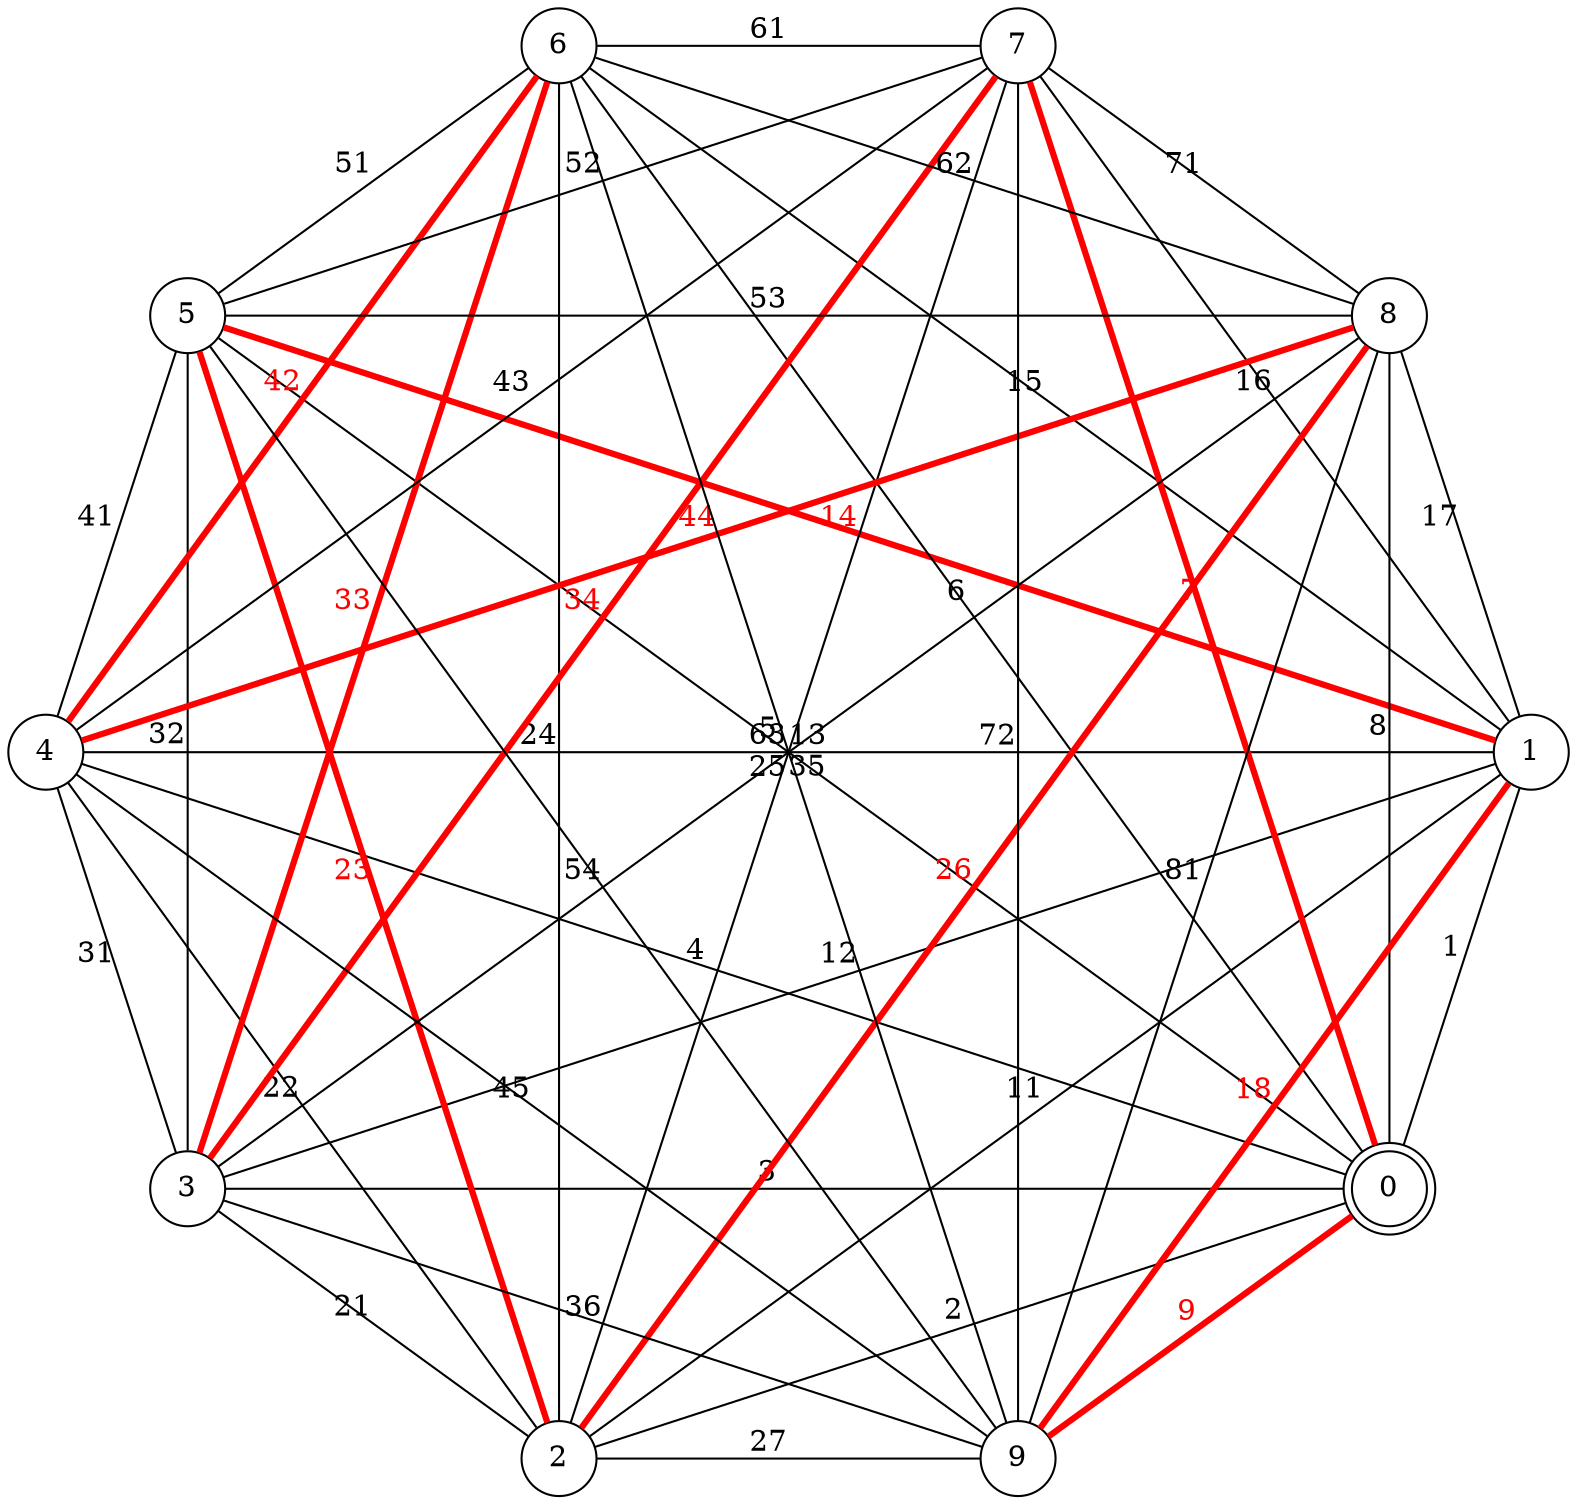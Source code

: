 graph {
	graph [layout=circo, overlap=scale, splines=true, mindist=2.5];
	node [shape=circle];
	0 [peripheries=2];	1 -- 0 [len=1.04251, label="1"];
	2 -- 0 [len=2.08502, label="2"];
	2 -- 1 [len=11.4676, label="11"];
	3 -- 0 [len=3.12753, label="3"];
	3 -- 1 [len=12.5101, label="12"];
	3 -- 2 [len=21.8927, label="21"];
	4 -- 0 [len=4.17004, label="4"];
	4 -- 1 [len=13.5526, label="13"];
	4 -- 2 [len=22.9352, label="22"];
	4 -- 3 [len=32.3178, label="31"];
	5 -- 0 [len=5.21255, label="5"];
	5 -- 1 [len=14.5951, label="14", color=red, penwidth=3.0, fontcolor=red];
	5 -- 2 [len=23.9777, label="23", color=red, penwidth=3.0, fontcolor=red];
	5 -- 3 [len=33.3603, label="32"];
	5 -- 4 [len=42.7429, label="41"];
	6 -- 0 [len=6.25505, label="6"];
	6 -- 1 [len=15.6376, label="15"];
	6 -- 2 [len=25.0202, label="24"];
	6 -- 3 [len=34.4028, label="33", color=red, penwidth=3.0, fontcolor=red];
	6 -- 4 [len=43.7854, label="42", color=red, penwidth=3.0, fontcolor=red];
	6 -- 5 [len=53.168, label="51"];
	7 -- 0 [len=7.29756, label="7", color=red, penwidth=3.0, fontcolor=red];
	7 -- 1 [len=16.6801, label="16"];
	7 -- 2 [len=26.0627, label="25"];
	7 -- 3 [len=35.4453, label="34", color=red, penwidth=3.0, fontcolor=red];
	7 -- 4 [len=44.8279, label="43"];
	7 -- 5 [len=54.2105, label="52"];
	7 -- 6 [len=63.5931, label="61"];
	8 -- 0 [len=8.34007, label="8"];
	8 -- 1 [len=17.7227, label="17"];
	8 -- 2 [len=27.1052, label="26", color=red, penwidth=3.0, fontcolor=red];
	8 -- 3 [len=36.4878, label="35"];
	8 -- 4 [len=45.8704, label="44", color=red, penwidth=3.0, fontcolor=red];
	8 -- 5 [len=55.253, label="53"];
	8 -- 6 [len=64.6356, label="62"];
	8 -- 7 [len=74.0181, label="71"];
	9 -- 0 [len=9.38258, label="9", color=red, penwidth=3.0, fontcolor=red];
	9 -- 1 [len=18.7652, label="18", color=red, penwidth=3.0, fontcolor=red];
	9 -- 2 [len=28.1477, label="27"];
	9 -- 3 [len=37.5303, label="36"];
	9 -- 4 [len=46.9129, label="45"];
	9 -- 5 [len=56.2955, label="54"];
	9 -- 6 [len=65.6781, label="63"];
	9 -- 7 [len=75.0607, label="72"];
	9 -- 8 [len=84.4432, label="81"];
}